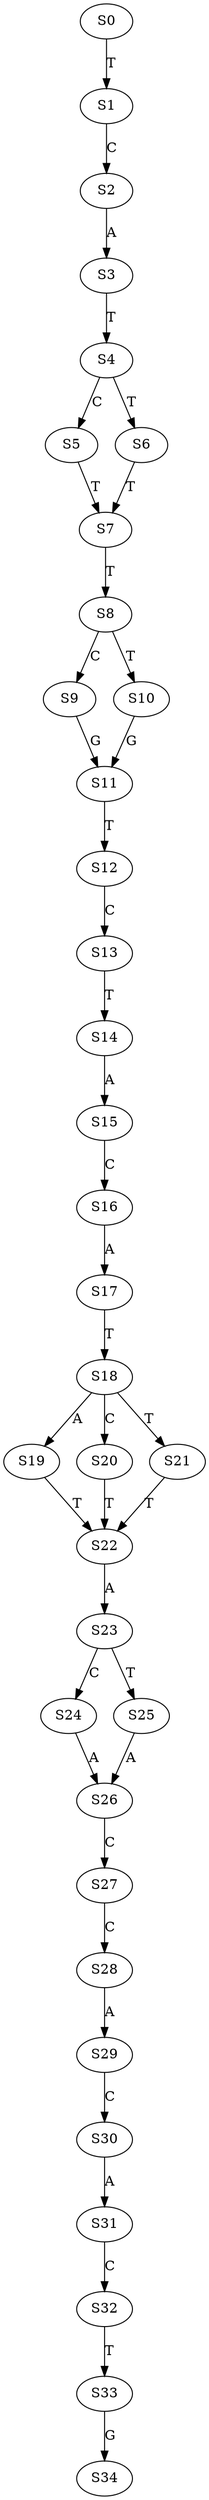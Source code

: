 strict digraph  {
	S0 -> S1 [ label = T ];
	S1 -> S2 [ label = C ];
	S2 -> S3 [ label = A ];
	S3 -> S4 [ label = T ];
	S4 -> S5 [ label = C ];
	S4 -> S6 [ label = T ];
	S5 -> S7 [ label = T ];
	S6 -> S7 [ label = T ];
	S7 -> S8 [ label = T ];
	S8 -> S9 [ label = C ];
	S8 -> S10 [ label = T ];
	S9 -> S11 [ label = G ];
	S10 -> S11 [ label = G ];
	S11 -> S12 [ label = T ];
	S12 -> S13 [ label = C ];
	S13 -> S14 [ label = T ];
	S14 -> S15 [ label = A ];
	S15 -> S16 [ label = C ];
	S16 -> S17 [ label = A ];
	S17 -> S18 [ label = T ];
	S18 -> S19 [ label = A ];
	S18 -> S20 [ label = C ];
	S18 -> S21 [ label = T ];
	S19 -> S22 [ label = T ];
	S20 -> S22 [ label = T ];
	S21 -> S22 [ label = T ];
	S22 -> S23 [ label = A ];
	S23 -> S24 [ label = C ];
	S23 -> S25 [ label = T ];
	S24 -> S26 [ label = A ];
	S25 -> S26 [ label = A ];
	S26 -> S27 [ label = C ];
	S27 -> S28 [ label = C ];
	S28 -> S29 [ label = A ];
	S29 -> S30 [ label = C ];
	S30 -> S31 [ label = A ];
	S31 -> S32 [ label = C ];
	S32 -> S33 [ label = T ];
	S33 -> S34 [ label = G ];
}
